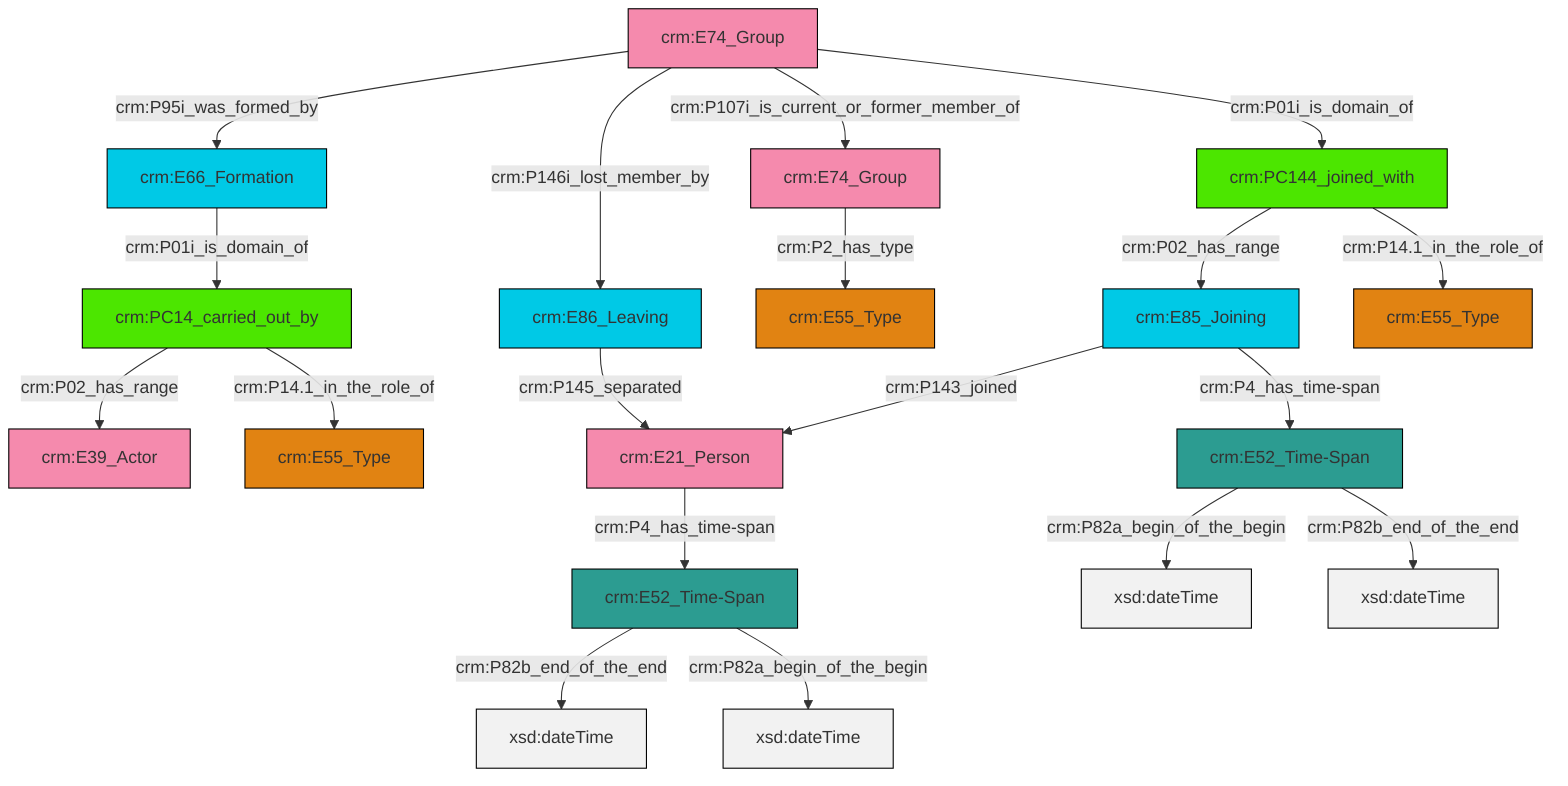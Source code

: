 graph TD
classDef Literal fill:#f2f2f2,stroke:#000000;
classDef CRM_Entity fill:#FFFFFF,stroke:#000000;
classDef Temporal_Entity fill:#00C9E6, stroke:#000000;
classDef Type fill:#E18312, stroke:#000000;
classDef Time-Span fill:#2C9C91, stroke:#000000;
classDef Appellation fill:#FFEB7F, stroke:#000000;
classDef Place fill:#008836, stroke:#000000;
classDef Persistent_Item fill:#B266B2, stroke:#000000;
classDef Conceptual_Object fill:#FFD700, stroke:#000000;
classDef Physical_Thing fill:#D2B48C, stroke:#000000;
classDef Actor fill:#f58aad, stroke:#000000;
classDef PC_Classes fill:#4ce600, stroke:#000000;
classDef Multi fill:#cccccc,stroke:#000000;

0["crm:PC14_carried_out_by"]:::PC_Classes -->|crm:P02_has_range| 1["crm:E39_Actor"]:::Actor
0["crm:PC14_carried_out_by"]:::PC_Classes -->|crm:P14.1_in_the_role_of| 8["crm:E55_Type"]:::Type
9["crm:E52_Time-Span"]:::Time-Span -->|crm:P82a_begin_of_the_begin| 10[xsd:dateTime]:::Literal
6["crm:E74_Group"]:::Actor -->|crm:P146i_lost_member_by| 14["crm:E86_Leaving"]:::Temporal_Entity
16["crm:PC144_joined_with"]:::PC_Classes -->|crm:P02_has_range| 4["crm:E85_Joining"]:::Temporal_Entity
18["crm:E74_Group"]:::Actor -->|crm:P2_has_type| 11["crm:E55_Type"]:::Type
19["crm:E21_Person"]:::Actor -->|crm:P4_has_time-span| 2["crm:E52_Time-Span"]:::Time-Span
4["crm:E85_Joining"]:::Temporal_Entity -->|crm:P143_joined| 19["crm:E21_Person"]:::Actor
9["crm:E52_Time-Span"]:::Time-Span -->|crm:P82b_end_of_the_end| 22[xsd:dateTime]:::Literal
6["crm:E74_Group"]:::Actor -->|crm:P95i_was_formed_by| 23["crm:E66_Formation"]:::Temporal_Entity
16["crm:PC144_joined_with"]:::PC_Classes -->|crm:P14.1_in_the_role_of| 24["crm:E55_Type"]:::Type
23["crm:E66_Formation"]:::Temporal_Entity -->|crm:P01i_is_domain_of| 0["crm:PC14_carried_out_by"]:::PC_Classes
6["crm:E74_Group"]:::Actor -->|crm:P01i_is_domain_of| 16["crm:PC144_joined_with"]:::PC_Classes
4["crm:E85_Joining"]:::Temporal_Entity -->|crm:P4_has_time-span| 9["crm:E52_Time-Span"]:::Time-Span
6["crm:E74_Group"]:::Actor -->|crm:P107i_is_current_or_former_member_of| 18["crm:E74_Group"]:::Actor
14["crm:E86_Leaving"]:::Temporal_Entity -->|crm:P145_separated| 19["crm:E21_Person"]:::Actor
2["crm:E52_Time-Span"]:::Time-Span -->|crm:P82b_end_of_the_end| 32[xsd:dateTime]:::Literal
2["crm:E52_Time-Span"]:::Time-Span -->|crm:P82a_begin_of_the_begin| 34[xsd:dateTime]:::Literal